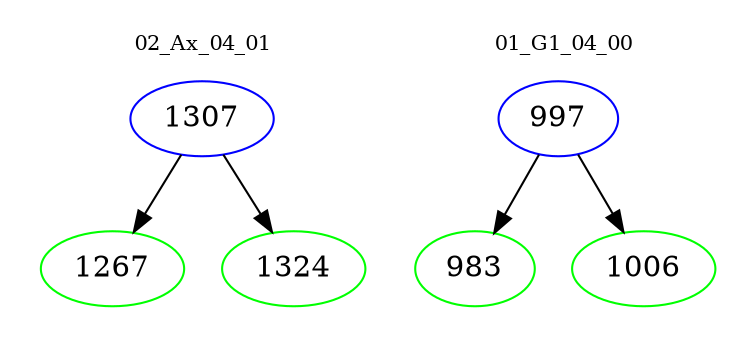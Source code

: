 digraph{
subgraph cluster_0 {
color = white
label = "02_Ax_04_01";
fontsize=10;
T0_1307 [label="1307", color="blue"]
T0_1307 -> T0_1267 [color="black"]
T0_1267 [label="1267", color="green"]
T0_1307 -> T0_1324 [color="black"]
T0_1324 [label="1324", color="green"]
}
subgraph cluster_1 {
color = white
label = "01_G1_04_00";
fontsize=10;
T1_997 [label="997", color="blue"]
T1_997 -> T1_983 [color="black"]
T1_983 [label="983", color="green"]
T1_997 -> T1_1006 [color="black"]
T1_1006 [label="1006", color="green"]
}
}
